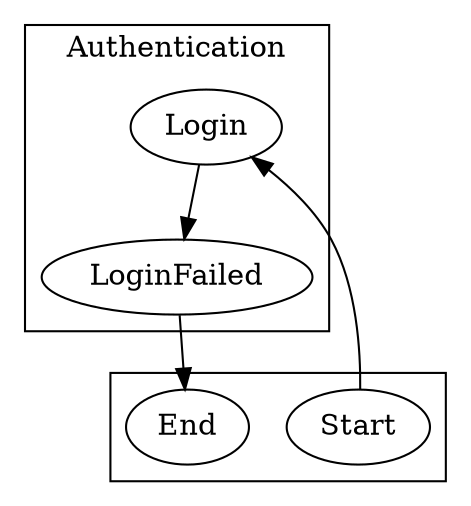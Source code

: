 digraph {
  0 -> 1;
  1 -> 2;
  2 -> 3;
  subgraph cluster_0 {
    label="";
    0 [label="Start";];
    3 [label="End";];
  }
  subgraph cluster_1 {
    label="Authentication";
    1 [label="Login";];
    2 [label="LoginFailed";];
  }
}

